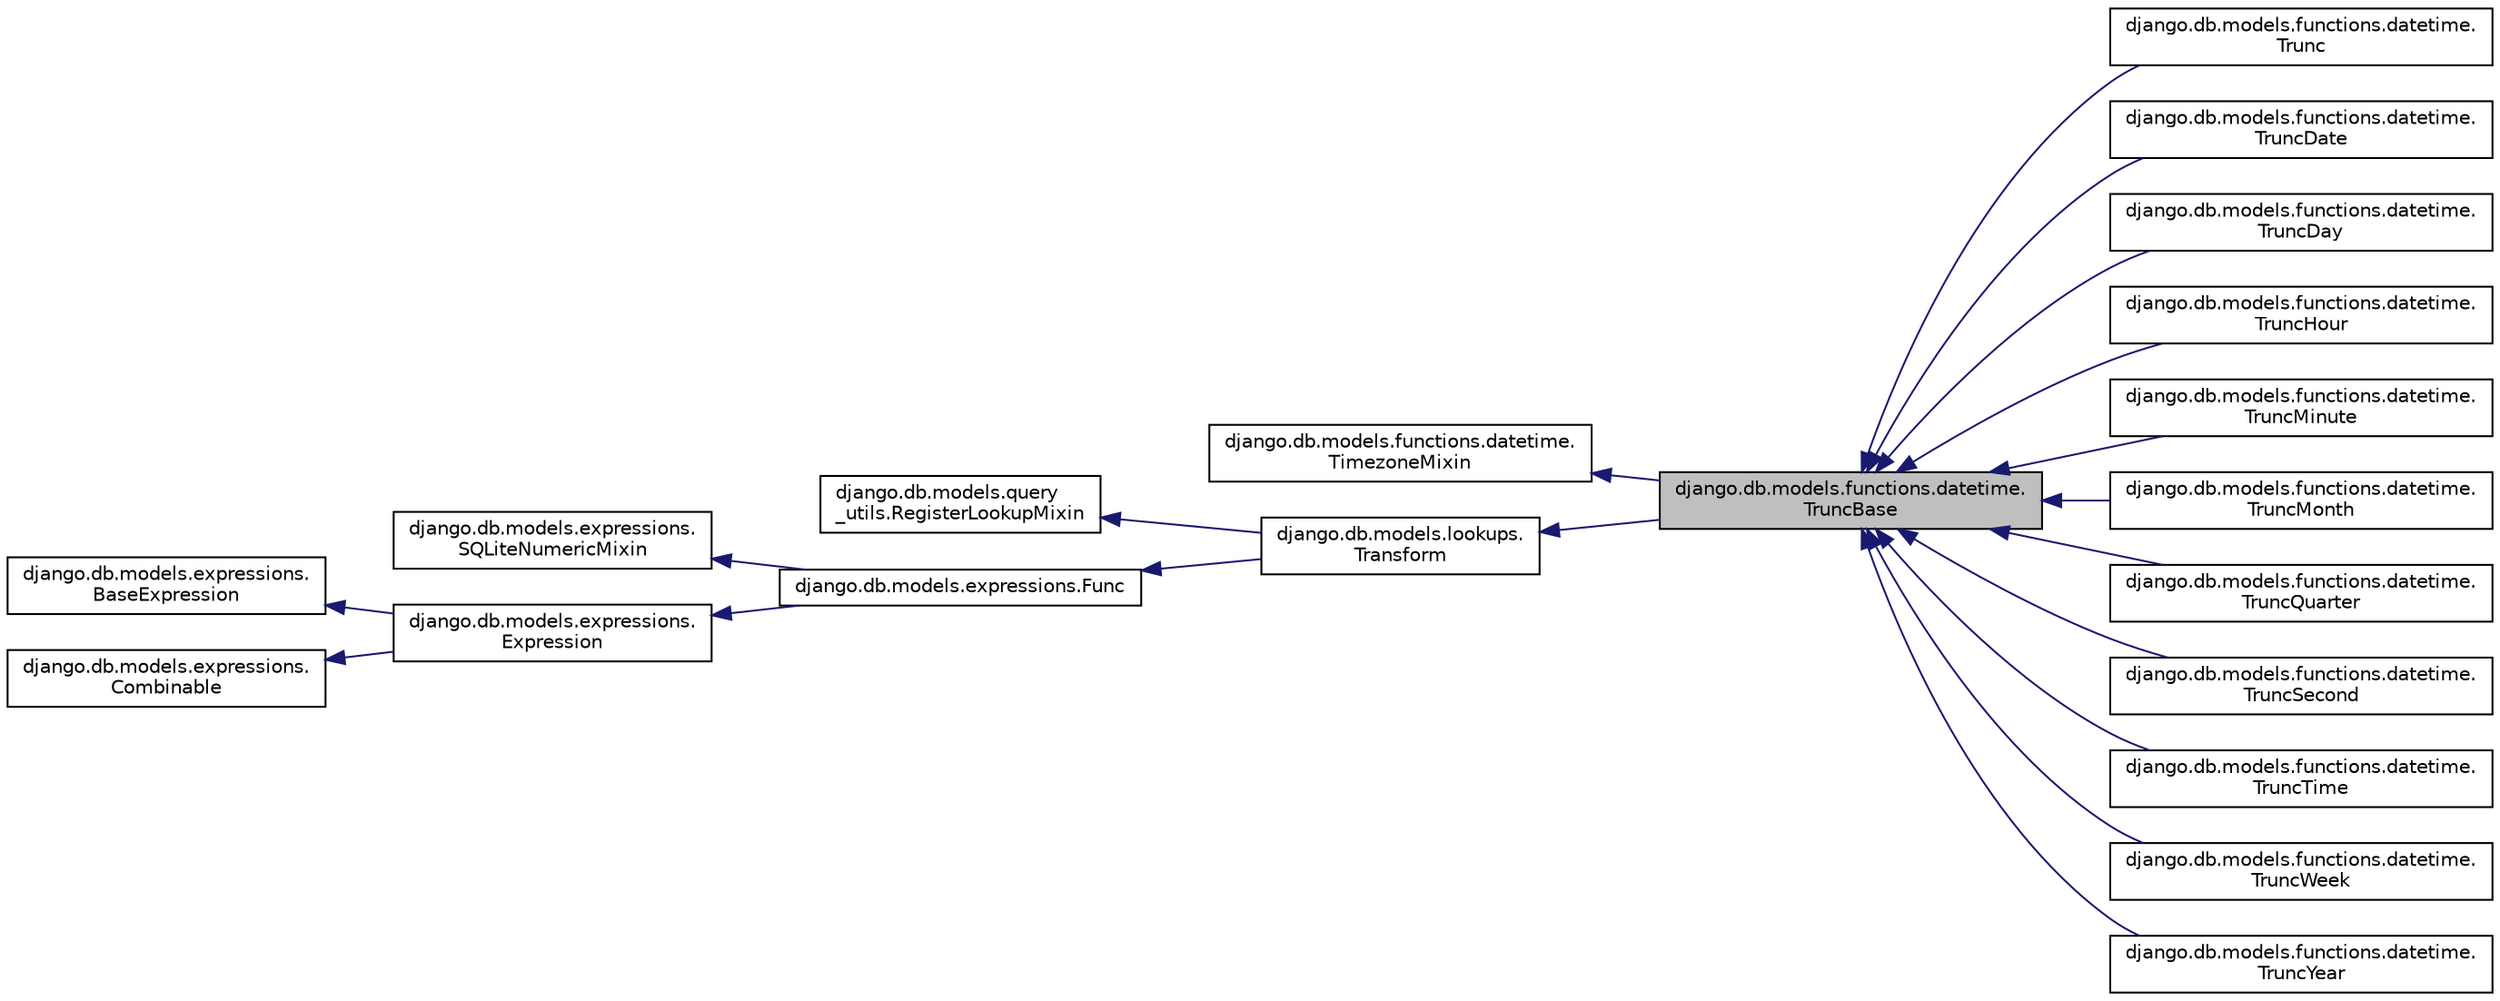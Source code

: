 digraph "django.db.models.functions.datetime.TruncBase"
{
 // LATEX_PDF_SIZE
  edge [fontname="Helvetica",fontsize="10",labelfontname="Helvetica",labelfontsize="10"];
  node [fontname="Helvetica",fontsize="10",shape=record];
  rankdir="LR";
  Node1 [label="django.db.models.functions.datetime.\lTruncBase",height=0.2,width=0.4,color="black", fillcolor="grey75", style="filled", fontcolor="black",tooltip=" "];
  Node2 -> Node1 [dir="back",color="midnightblue",fontsize="10",style="solid",fontname="Helvetica"];
  Node2 [label="django.db.models.functions.datetime.\lTimezoneMixin",height=0.2,width=0.4,color="black", fillcolor="white", style="filled",URL="$d5/d66/classdjango_1_1db_1_1models_1_1functions_1_1datetime_1_1_timezone_mixin.html",tooltip=" "];
  Node3 -> Node1 [dir="back",color="midnightblue",fontsize="10",style="solid",fontname="Helvetica"];
  Node3 [label="django.db.models.lookups.\lTransform",height=0.2,width=0.4,color="black", fillcolor="white", style="filled",URL="$df/dd9/classdjango_1_1db_1_1models_1_1lookups_1_1_transform.html",tooltip=" "];
  Node4 -> Node3 [dir="back",color="midnightblue",fontsize="10",style="solid",fontname="Helvetica"];
  Node4 [label="django.db.models.query\l_utils.RegisterLookupMixin",height=0.2,width=0.4,color="black", fillcolor="white", style="filled",URL="$d0/d8f/classdjango_1_1db_1_1models_1_1query__utils_1_1_register_lookup_mixin.html",tooltip=" "];
  Node5 -> Node3 [dir="back",color="midnightblue",fontsize="10",style="solid",fontname="Helvetica"];
  Node5 [label="django.db.models.expressions.Func",height=0.2,width=0.4,color="black", fillcolor="white", style="filled",URL="$d8/d57/classdjango_1_1db_1_1models_1_1expressions_1_1_func.html",tooltip=" "];
  Node6 -> Node5 [dir="back",color="midnightblue",fontsize="10",style="solid",fontname="Helvetica"];
  Node6 [label="django.db.models.expressions.\lSQLiteNumericMixin",height=0.2,width=0.4,color="black", fillcolor="white", style="filled",URL="$dc/dbc/classdjango_1_1db_1_1models_1_1expressions_1_1_s_q_lite_numeric_mixin.html",tooltip=" "];
  Node7 -> Node5 [dir="back",color="midnightblue",fontsize="10",style="solid",fontname="Helvetica"];
  Node7 [label="django.db.models.expressions.\lExpression",height=0.2,width=0.4,color="black", fillcolor="white", style="filled",URL="$d8/dca/classdjango_1_1db_1_1models_1_1expressions_1_1_expression.html",tooltip=" "];
  Node8 -> Node7 [dir="back",color="midnightblue",fontsize="10",style="solid",fontname="Helvetica"];
  Node8 [label="django.db.models.expressions.\lBaseExpression",height=0.2,width=0.4,color="black", fillcolor="white", style="filled",URL="$de/d6b/classdjango_1_1db_1_1models_1_1expressions_1_1_base_expression.html",tooltip=" "];
  Node9 -> Node7 [dir="back",color="midnightblue",fontsize="10",style="solid",fontname="Helvetica"];
  Node9 [label="django.db.models.expressions.\lCombinable",height=0.2,width=0.4,color="black", fillcolor="white", style="filled",URL="$d6/d99/classdjango_1_1db_1_1models_1_1expressions_1_1_combinable.html",tooltip=" "];
  Node1 -> Node10 [dir="back",color="midnightblue",fontsize="10",style="solid",fontname="Helvetica"];
  Node10 [label="django.db.models.functions.datetime.\lTrunc",height=0.2,width=0.4,color="black", fillcolor="white", style="filled",URL="$d3/dc6/classdjango_1_1db_1_1models_1_1functions_1_1datetime_1_1_trunc.html",tooltip=" "];
  Node1 -> Node11 [dir="back",color="midnightblue",fontsize="10",style="solid",fontname="Helvetica"];
  Node11 [label="django.db.models.functions.datetime.\lTruncDate",height=0.2,width=0.4,color="black", fillcolor="white", style="filled",URL="$dc/dab/classdjango_1_1db_1_1models_1_1functions_1_1datetime_1_1_trunc_date.html",tooltip=" "];
  Node1 -> Node12 [dir="back",color="midnightblue",fontsize="10",style="solid",fontname="Helvetica"];
  Node12 [label="django.db.models.functions.datetime.\lTruncDay",height=0.2,width=0.4,color="black", fillcolor="white", style="filled",URL="$df/dfd/classdjango_1_1db_1_1models_1_1functions_1_1datetime_1_1_trunc_day.html",tooltip=" "];
  Node1 -> Node13 [dir="back",color="midnightblue",fontsize="10",style="solid",fontname="Helvetica"];
  Node13 [label="django.db.models.functions.datetime.\lTruncHour",height=0.2,width=0.4,color="black", fillcolor="white", style="filled",URL="$d2/dc6/classdjango_1_1db_1_1models_1_1functions_1_1datetime_1_1_trunc_hour.html",tooltip=" "];
  Node1 -> Node14 [dir="back",color="midnightblue",fontsize="10",style="solid",fontname="Helvetica"];
  Node14 [label="django.db.models.functions.datetime.\lTruncMinute",height=0.2,width=0.4,color="black", fillcolor="white", style="filled",URL="$d8/d8a/classdjango_1_1db_1_1models_1_1functions_1_1datetime_1_1_trunc_minute.html",tooltip=" "];
  Node1 -> Node15 [dir="back",color="midnightblue",fontsize="10",style="solid",fontname="Helvetica"];
  Node15 [label="django.db.models.functions.datetime.\lTruncMonth",height=0.2,width=0.4,color="black", fillcolor="white", style="filled",URL="$dd/ddd/classdjango_1_1db_1_1models_1_1functions_1_1datetime_1_1_trunc_month.html",tooltip=" "];
  Node1 -> Node16 [dir="back",color="midnightblue",fontsize="10",style="solid",fontname="Helvetica"];
  Node16 [label="django.db.models.functions.datetime.\lTruncQuarter",height=0.2,width=0.4,color="black", fillcolor="white", style="filled",URL="$d1/d0f/classdjango_1_1db_1_1models_1_1functions_1_1datetime_1_1_trunc_quarter.html",tooltip=" "];
  Node1 -> Node17 [dir="back",color="midnightblue",fontsize="10",style="solid",fontname="Helvetica"];
  Node17 [label="django.db.models.functions.datetime.\lTruncSecond",height=0.2,width=0.4,color="black", fillcolor="white", style="filled",URL="$d4/d10/classdjango_1_1db_1_1models_1_1functions_1_1datetime_1_1_trunc_second.html",tooltip=" "];
  Node1 -> Node18 [dir="back",color="midnightblue",fontsize="10",style="solid",fontname="Helvetica"];
  Node18 [label="django.db.models.functions.datetime.\lTruncTime",height=0.2,width=0.4,color="black", fillcolor="white", style="filled",URL="$d6/dd9/classdjango_1_1db_1_1models_1_1functions_1_1datetime_1_1_trunc_time.html",tooltip=" "];
  Node1 -> Node19 [dir="back",color="midnightblue",fontsize="10",style="solid",fontname="Helvetica"];
  Node19 [label="django.db.models.functions.datetime.\lTruncWeek",height=0.2,width=0.4,color="black", fillcolor="white", style="filled",URL="$d3/d5d/classdjango_1_1db_1_1models_1_1functions_1_1datetime_1_1_trunc_week.html",tooltip=" "];
  Node1 -> Node20 [dir="back",color="midnightblue",fontsize="10",style="solid",fontname="Helvetica"];
  Node20 [label="django.db.models.functions.datetime.\lTruncYear",height=0.2,width=0.4,color="black", fillcolor="white", style="filled",URL="$d0/db4/classdjango_1_1db_1_1models_1_1functions_1_1datetime_1_1_trunc_year.html",tooltip=" "];
}
